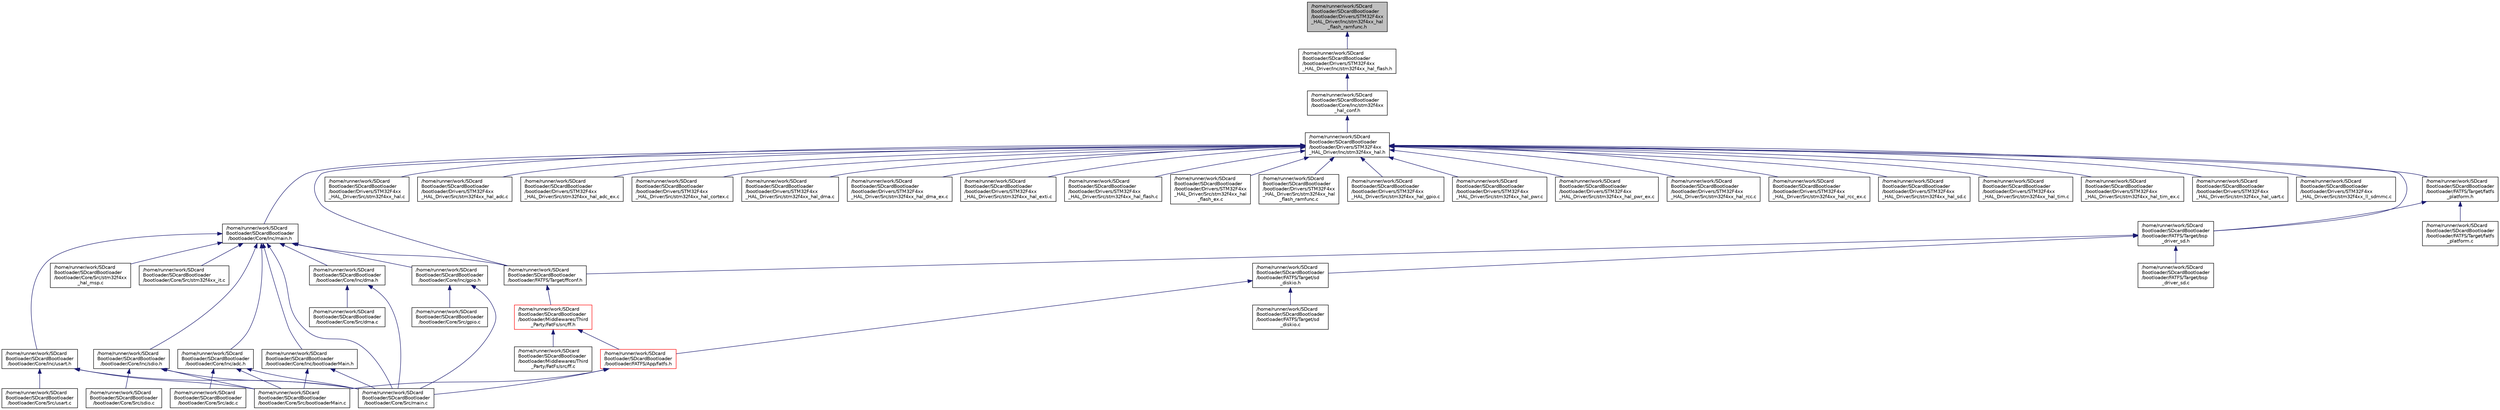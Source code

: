 digraph "/home/runner/work/SDcardBootloader/SDcardBootloader/bootloader/Drivers/STM32F4xx_HAL_Driver/Inc/stm32f4xx_hal_flash_ramfunc.h"
{
 // LATEX_PDF_SIZE
  edge [fontname="Helvetica",fontsize="10",labelfontname="Helvetica",labelfontsize="10"];
  node [fontname="Helvetica",fontsize="10",shape=record];
  Node1 [label="/home/runner/work/SDcard\lBootloader/SDcardBootloader\l/bootloader/Drivers/STM32F4xx\l_HAL_Driver/Inc/stm32f4xx_hal\l_flash_ramfunc.h",height=0.2,width=0.4,color="black", fillcolor="grey75", style="filled", fontcolor="black",tooltip="Header file of FLASH RAMFUNC driver."];
  Node1 -> Node2 [dir="back",color="midnightblue",fontsize="10",style="solid",fontname="Helvetica"];
  Node2 [label="/home/runner/work/SDcard\lBootloader/SDcardBootloader\l/bootloader/Drivers/STM32F4xx\l_HAL_Driver/Inc/stm32f4xx_hal_flash.h",height=0.2,width=0.4,color="black", fillcolor="white", style="filled",URL="$stm32f4xx__hal__flash_8h.html",tooltip="Header file of FLASH HAL module."];
  Node2 -> Node3 [dir="back",color="midnightblue",fontsize="10",style="solid",fontname="Helvetica"];
  Node3 [label="/home/runner/work/SDcard\lBootloader/SDcardBootloader\l/bootloader/Core/Inc/stm32f4xx\l_hal_conf.h",height=0.2,width=0.4,color="black", fillcolor="white", style="filled",URL="$stm32f4xx__hal__conf_8h.html",tooltip=" "];
  Node3 -> Node4 [dir="back",color="midnightblue",fontsize="10",style="solid",fontname="Helvetica"];
  Node4 [label="/home/runner/work/SDcard\lBootloader/SDcardBootloader\l/bootloader/Drivers/STM32F4xx\l_HAL_Driver/Inc/stm32f4xx_hal.h",height=0.2,width=0.4,color="black", fillcolor="white", style="filled",URL="$stm32f4xx__hal_8h.html",tooltip="This file contains all the functions prototypes for the HAL module driver."];
  Node4 -> Node5 [dir="back",color="midnightblue",fontsize="10",style="solid",fontname="Helvetica"];
  Node5 [label="/home/runner/work/SDcard\lBootloader/SDcardBootloader\l/bootloader/Core/Inc/main.h",height=0.2,width=0.4,color="black", fillcolor="white", style="filled",URL="$main_8h.html",tooltip=": Header for main.c file. This file contains the common defines of the application."];
  Node5 -> Node6 [dir="back",color="midnightblue",fontsize="10",style="solid",fontname="Helvetica"];
  Node6 [label="/home/runner/work/SDcard\lBootloader/SDcardBootloader\l/bootloader/Core/Inc/adc.h",height=0.2,width=0.4,color="black", fillcolor="white", style="filled",URL="$adc_8h.html",tooltip="This file contains all the function prototypes for the adc.c file."];
  Node6 -> Node7 [dir="back",color="midnightblue",fontsize="10",style="solid",fontname="Helvetica"];
  Node7 [label="/home/runner/work/SDcard\lBootloader/SDcardBootloader\l/bootloader/Core/Src/adc.c",height=0.2,width=0.4,color="black", fillcolor="white", style="filled",URL="$adc_8c.html",tooltip="This file provides code for the configuration of the ADC instances."];
  Node6 -> Node8 [dir="back",color="midnightblue",fontsize="10",style="solid",fontname="Helvetica"];
  Node8 [label="/home/runner/work/SDcard\lBootloader/SDcardBootloader\l/bootloader/Core/Src/bootloaderMain.c",height=0.2,width=0.4,color="black", fillcolor="white", style="filled",URL="$bootloader_main_8c.html",tooltip=" "];
  Node6 -> Node9 [dir="back",color="midnightblue",fontsize="10",style="solid",fontname="Helvetica"];
  Node9 [label="/home/runner/work/SDcard\lBootloader/SDcardBootloader\l/bootloader/Core/Src/main.c",height=0.2,width=0.4,color="black", fillcolor="white", style="filled",URL="$main_8c.html",tooltip=": Main program body"];
  Node5 -> Node10 [dir="back",color="midnightblue",fontsize="10",style="solid",fontname="Helvetica"];
  Node10 [label="/home/runner/work/SDcard\lBootloader/SDcardBootloader\l/bootloader/Core/Inc/bootloaderMain.h",height=0.2,width=0.4,color="black", fillcolor="white", style="filled",URL="$bootloader_main_8h.html",tooltip=" "];
  Node10 -> Node8 [dir="back",color="midnightblue",fontsize="10",style="solid",fontname="Helvetica"];
  Node10 -> Node9 [dir="back",color="midnightblue",fontsize="10",style="solid",fontname="Helvetica"];
  Node5 -> Node11 [dir="back",color="midnightblue",fontsize="10",style="solid",fontname="Helvetica"];
  Node11 [label="/home/runner/work/SDcard\lBootloader/SDcardBootloader\l/bootloader/Core/Inc/dma.h",height=0.2,width=0.4,color="black", fillcolor="white", style="filled",URL="$dma_8h.html",tooltip="This file contains all the function prototypes for the dma.c file."];
  Node11 -> Node12 [dir="back",color="midnightblue",fontsize="10",style="solid",fontname="Helvetica"];
  Node12 [label="/home/runner/work/SDcard\lBootloader/SDcardBootloader\l/bootloader/Core/Src/dma.c",height=0.2,width=0.4,color="black", fillcolor="white", style="filled",URL="$dma_8c.html",tooltip="This file provides code for the configuration of all the requested memory to memory DMA transfers."];
  Node11 -> Node9 [dir="back",color="midnightblue",fontsize="10",style="solid",fontname="Helvetica"];
  Node5 -> Node13 [dir="back",color="midnightblue",fontsize="10",style="solid",fontname="Helvetica"];
  Node13 [label="/home/runner/work/SDcard\lBootloader/SDcardBootloader\l/bootloader/Core/Inc/gpio.h",height=0.2,width=0.4,color="black", fillcolor="white", style="filled",URL="$gpio_8h.html",tooltip="This file contains all the function prototypes for the gpio.c file."];
  Node13 -> Node14 [dir="back",color="midnightblue",fontsize="10",style="solid",fontname="Helvetica"];
  Node14 [label="/home/runner/work/SDcard\lBootloader/SDcardBootloader\l/bootloader/Core/Src/gpio.c",height=0.2,width=0.4,color="black", fillcolor="white", style="filled",URL="$gpio_8c.html",tooltip="This file provides code for the configuration of all used GPIO pins."];
  Node13 -> Node9 [dir="back",color="midnightblue",fontsize="10",style="solid",fontname="Helvetica"];
  Node5 -> Node15 [dir="back",color="midnightblue",fontsize="10",style="solid",fontname="Helvetica"];
  Node15 [label="/home/runner/work/SDcard\lBootloader/SDcardBootloader\l/bootloader/Core/Inc/sdio.h",height=0.2,width=0.4,color="black", fillcolor="white", style="filled",URL="$sdio_8h.html",tooltip="This file contains all the function prototypes for the sdio.c file."];
  Node15 -> Node8 [dir="back",color="midnightblue",fontsize="10",style="solid",fontname="Helvetica"];
  Node15 -> Node9 [dir="back",color="midnightblue",fontsize="10",style="solid",fontname="Helvetica"];
  Node15 -> Node16 [dir="back",color="midnightblue",fontsize="10",style="solid",fontname="Helvetica"];
  Node16 [label="/home/runner/work/SDcard\lBootloader/SDcardBootloader\l/bootloader/Core/Src/sdio.c",height=0.2,width=0.4,color="black", fillcolor="white", style="filled",URL="$sdio_8c.html",tooltip="This file provides code for the configuration of the SDIO instances."];
  Node5 -> Node17 [dir="back",color="midnightblue",fontsize="10",style="solid",fontname="Helvetica"];
  Node17 [label="/home/runner/work/SDcard\lBootloader/SDcardBootloader\l/bootloader/Core/Inc/usart.h",height=0.2,width=0.4,color="black", fillcolor="white", style="filled",URL="$usart_8h.html",tooltip="This file contains all the function prototypes for the usart.c file."];
  Node17 -> Node8 [dir="back",color="midnightblue",fontsize="10",style="solid",fontname="Helvetica"];
  Node17 -> Node9 [dir="back",color="midnightblue",fontsize="10",style="solid",fontname="Helvetica"];
  Node17 -> Node18 [dir="back",color="midnightblue",fontsize="10",style="solid",fontname="Helvetica"];
  Node18 [label="/home/runner/work/SDcard\lBootloader/SDcardBootloader\l/bootloader/Core/Src/usart.c",height=0.2,width=0.4,color="black", fillcolor="white", style="filled",URL="$usart_8c.html",tooltip="This file provides code for the configuration of the USART instances."];
  Node5 -> Node9 [dir="back",color="midnightblue",fontsize="10",style="solid",fontname="Helvetica"];
  Node5 -> Node19 [dir="back",color="midnightblue",fontsize="10",style="solid",fontname="Helvetica"];
  Node19 [label="/home/runner/work/SDcard\lBootloader/SDcardBootloader\l/bootloader/Core/Src/stm32f4xx\l_hal_msp.c",height=0.2,width=0.4,color="black", fillcolor="white", style="filled",URL="$stm32f4xx__hal__msp_8c.html",tooltip="This file provides code for the MSP Initialization and de-Initialization codes."];
  Node5 -> Node20 [dir="back",color="midnightblue",fontsize="10",style="solid",fontname="Helvetica"];
  Node20 [label="/home/runner/work/SDcard\lBootloader/SDcardBootloader\l/bootloader/Core/Src/stm32f4xx_it.c",height=0.2,width=0.4,color="black", fillcolor="white", style="filled",URL="$stm32f4xx__it_8c.html",tooltip="Interrupt Service Routines."];
  Node5 -> Node21 [dir="back",color="midnightblue",fontsize="10",style="solid",fontname="Helvetica"];
  Node21 [label="/home/runner/work/SDcard\lBootloader/SDcardBootloader\l/bootloader/FATFS/Target/ffconf.h",height=0.2,width=0.4,color="black", fillcolor="white", style="filled",URL="$ffconf_8h.html",tooltip=" "];
  Node21 -> Node22 [dir="back",color="midnightblue",fontsize="10",style="solid",fontname="Helvetica"];
  Node22 [label="/home/runner/work/SDcard\lBootloader/SDcardBootloader\l/bootloader/Middlewares/Third\l_Party/FatFs/src/ff.h",height=0.2,width=0.4,color="red", fillcolor="white", style="filled",URL="$ff_8h.html",tooltip=" "];
  Node22 -> Node23 [dir="back",color="midnightblue",fontsize="10",style="solid",fontname="Helvetica"];
  Node23 [label="/home/runner/work/SDcard\lBootloader/SDcardBootloader\l/bootloader/FATFS/App/fatfs.h",height=0.2,width=0.4,color="red", fillcolor="white", style="filled",URL="$fatfs_8h.html",tooltip="Header for fatfs applications."];
  Node23 -> Node8 [dir="back",color="midnightblue",fontsize="10",style="solid",fontname="Helvetica"];
  Node23 -> Node9 [dir="back",color="midnightblue",fontsize="10",style="solid",fontname="Helvetica"];
  Node22 -> Node25 [dir="back",color="midnightblue",fontsize="10",style="solid",fontname="Helvetica"];
  Node25 [label="/home/runner/work/SDcard\lBootloader/SDcardBootloader\l/bootloader/Middlewares/Third\l_Party/FatFs/src/ff.c",height=0.2,width=0.4,color="black", fillcolor="white", style="filled",URL="$ff_8c.html",tooltip=" "];
  Node4 -> Node32 [dir="back",color="midnightblue",fontsize="10",style="solid",fontname="Helvetica"];
  Node32 [label="/home/runner/work/SDcard\lBootloader/SDcardBootloader\l/bootloader/Drivers/STM32F4xx\l_HAL_Driver/Src/stm32f4xx_hal.c",height=0.2,width=0.4,color="black", fillcolor="white", style="filled",URL="$stm32f4xx__hal_8c.html",tooltip="HAL module driver. This is the common part of the HAL initialization."];
  Node4 -> Node33 [dir="back",color="midnightblue",fontsize="10",style="solid",fontname="Helvetica"];
  Node33 [label="/home/runner/work/SDcard\lBootloader/SDcardBootloader\l/bootloader/Drivers/STM32F4xx\l_HAL_Driver/Src/stm32f4xx_hal_adc.c",height=0.2,width=0.4,color="black", fillcolor="white", style="filled",URL="$stm32f4xx__hal__adc_8c.html",tooltip="This file provides firmware functions to manage the following functionalities of the Analog to Digita..."];
  Node4 -> Node34 [dir="back",color="midnightblue",fontsize="10",style="solid",fontname="Helvetica"];
  Node34 [label="/home/runner/work/SDcard\lBootloader/SDcardBootloader\l/bootloader/Drivers/STM32F4xx\l_HAL_Driver/Src/stm32f4xx_hal_adc_ex.c",height=0.2,width=0.4,color="black", fillcolor="white", style="filled",URL="$stm32f4xx__hal__adc__ex_8c.html",tooltip="This file provides firmware functions to manage the following functionalities of the ADC extension pe..."];
  Node4 -> Node35 [dir="back",color="midnightblue",fontsize="10",style="solid",fontname="Helvetica"];
  Node35 [label="/home/runner/work/SDcard\lBootloader/SDcardBootloader\l/bootloader/Drivers/STM32F4xx\l_HAL_Driver/Src/stm32f4xx_hal_cortex.c",height=0.2,width=0.4,color="black", fillcolor="white", style="filled",URL="$stm32f4xx__hal__cortex_8c.html",tooltip="CORTEX HAL module driver. This file provides firmware functions to manage the following functionaliti..."];
  Node4 -> Node36 [dir="back",color="midnightblue",fontsize="10",style="solid",fontname="Helvetica"];
  Node36 [label="/home/runner/work/SDcard\lBootloader/SDcardBootloader\l/bootloader/Drivers/STM32F4xx\l_HAL_Driver/Src/stm32f4xx_hal_dma.c",height=0.2,width=0.4,color="black", fillcolor="white", style="filled",URL="$stm32f4xx__hal__dma_8c.html",tooltip="DMA HAL module driver."];
  Node4 -> Node37 [dir="back",color="midnightblue",fontsize="10",style="solid",fontname="Helvetica"];
  Node37 [label="/home/runner/work/SDcard\lBootloader/SDcardBootloader\l/bootloader/Drivers/STM32F4xx\l_HAL_Driver/Src/stm32f4xx_hal_dma_ex.c",height=0.2,width=0.4,color="black", fillcolor="white", style="filled",URL="$stm32f4xx__hal__dma__ex_8c.html",tooltip="DMA Extension HAL module driver This file provides firmware functions to manage the following functio..."];
  Node4 -> Node38 [dir="back",color="midnightblue",fontsize="10",style="solid",fontname="Helvetica"];
  Node38 [label="/home/runner/work/SDcard\lBootloader/SDcardBootloader\l/bootloader/Drivers/STM32F4xx\l_HAL_Driver/Src/stm32f4xx_hal_exti.c",height=0.2,width=0.4,color="black", fillcolor="white", style="filled",URL="$stm32f4xx__hal__exti_8c.html",tooltip="EXTI HAL module driver. This file provides firmware functions to manage the following functionalities..."];
  Node4 -> Node39 [dir="back",color="midnightblue",fontsize="10",style="solid",fontname="Helvetica"];
  Node39 [label="/home/runner/work/SDcard\lBootloader/SDcardBootloader\l/bootloader/Drivers/STM32F4xx\l_HAL_Driver/Src/stm32f4xx_hal_flash.c",height=0.2,width=0.4,color="black", fillcolor="white", style="filled",URL="$stm32f4xx__hal__flash_8c.html",tooltip="FLASH HAL module driver. This file provides firmware functions to manage the following functionalitie..."];
  Node4 -> Node40 [dir="back",color="midnightblue",fontsize="10",style="solid",fontname="Helvetica"];
  Node40 [label="/home/runner/work/SDcard\lBootloader/SDcardBootloader\l/bootloader/Drivers/STM32F4xx\l_HAL_Driver/Src/stm32f4xx_hal\l_flash_ex.c",height=0.2,width=0.4,color="black", fillcolor="white", style="filled",URL="$stm32f4xx__hal__flash__ex_8c.html",tooltip="Extended FLASH HAL module driver. This file provides firmware functions to manage the following funct..."];
  Node4 -> Node41 [dir="back",color="midnightblue",fontsize="10",style="solid",fontname="Helvetica"];
  Node41 [label="/home/runner/work/SDcard\lBootloader/SDcardBootloader\l/bootloader/Drivers/STM32F4xx\l_HAL_Driver/Src/stm32f4xx_hal\l_flash_ramfunc.c",height=0.2,width=0.4,color="black", fillcolor="white", style="filled",URL="$stm32f4xx__hal__flash__ramfunc_8c.html",tooltip="FLASH RAMFUNC module driver. This file provides a FLASH firmware functions which should be executed f..."];
  Node4 -> Node42 [dir="back",color="midnightblue",fontsize="10",style="solid",fontname="Helvetica"];
  Node42 [label="/home/runner/work/SDcard\lBootloader/SDcardBootloader\l/bootloader/Drivers/STM32F4xx\l_HAL_Driver/Src/stm32f4xx_hal_gpio.c",height=0.2,width=0.4,color="black", fillcolor="white", style="filled",URL="$stm32f4xx__hal__gpio_8c.html",tooltip="GPIO HAL module driver. This file provides firmware functions to manage the following functionalities..."];
  Node4 -> Node43 [dir="back",color="midnightblue",fontsize="10",style="solid",fontname="Helvetica"];
  Node43 [label="/home/runner/work/SDcard\lBootloader/SDcardBootloader\l/bootloader/Drivers/STM32F4xx\l_HAL_Driver/Src/stm32f4xx_hal_pwr.c",height=0.2,width=0.4,color="black", fillcolor="white", style="filled",URL="$stm32f4xx__hal__pwr_8c.html",tooltip="PWR HAL module driver. This file provides firmware functions to manage the following functionalities ..."];
  Node4 -> Node44 [dir="back",color="midnightblue",fontsize="10",style="solid",fontname="Helvetica"];
  Node44 [label="/home/runner/work/SDcard\lBootloader/SDcardBootloader\l/bootloader/Drivers/STM32F4xx\l_HAL_Driver/Src/stm32f4xx_hal_pwr_ex.c",height=0.2,width=0.4,color="black", fillcolor="white", style="filled",URL="$stm32f4xx__hal__pwr__ex_8c.html",tooltip="Extended PWR HAL module driver. This file provides firmware functions to manage the following functio..."];
  Node4 -> Node45 [dir="back",color="midnightblue",fontsize="10",style="solid",fontname="Helvetica"];
  Node45 [label="/home/runner/work/SDcard\lBootloader/SDcardBootloader\l/bootloader/Drivers/STM32F4xx\l_HAL_Driver/Src/stm32f4xx_hal_rcc.c",height=0.2,width=0.4,color="black", fillcolor="white", style="filled",URL="$stm32f4xx__hal__rcc_8c.html",tooltip="RCC HAL module driver. This file provides firmware functions to manage the following functionalities ..."];
  Node4 -> Node46 [dir="back",color="midnightblue",fontsize="10",style="solid",fontname="Helvetica"];
  Node46 [label="/home/runner/work/SDcard\lBootloader/SDcardBootloader\l/bootloader/Drivers/STM32F4xx\l_HAL_Driver/Src/stm32f4xx_hal_rcc_ex.c",height=0.2,width=0.4,color="black", fillcolor="white", style="filled",URL="$stm32f4xx__hal__rcc__ex_8c.html",tooltip="Extension RCC HAL module driver. This file provides firmware functions to manage the following functi..."];
  Node4 -> Node47 [dir="back",color="midnightblue",fontsize="10",style="solid",fontname="Helvetica"];
  Node47 [label="/home/runner/work/SDcard\lBootloader/SDcardBootloader\l/bootloader/Drivers/STM32F4xx\l_HAL_Driver/Src/stm32f4xx_hal_sd.c",height=0.2,width=0.4,color="black", fillcolor="white", style="filled",URL="$stm32f4xx__hal__sd_8c.html",tooltip="SD card HAL module driver. This file provides firmware functions to manage the following functionalit..."];
  Node4 -> Node48 [dir="back",color="midnightblue",fontsize="10",style="solid",fontname="Helvetica"];
  Node48 [label="/home/runner/work/SDcard\lBootloader/SDcardBootloader\l/bootloader/Drivers/STM32F4xx\l_HAL_Driver/Src/stm32f4xx_hal_tim.c",height=0.2,width=0.4,color="black", fillcolor="white", style="filled",URL="$stm32f4xx__hal__tim_8c.html",tooltip="TIM HAL module driver. This file provides firmware functions to manage the following functionalities ..."];
  Node4 -> Node49 [dir="back",color="midnightblue",fontsize="10",style="solid",fontname="Helvetica"];
  Node49 [label="/home/runner/work/SDcard\lBootloader/SDcardBootloader\l/bootloader/Drivers/STM32F4xx\l_HAL_Driver/Src/stm32f4xx_hal_tim_ex.c",height=0.2,width=0.4,color="black", fillcolor="white", style="filled",URL="$stm32f4xx__hal__tim__ex_8c.html",tooltip="TIM HAL module driver. This file provides firmware functions to manage the following functionalities ..."];
  Node4 -> Node50 [dir="back",color="midnightblue",fontsize="10",style="solid",fontname="Helvetica"];
  Node50 [label="/home/runner/work/SDcard\lBootloader/SDcardBootloader\l/bootloader/Drivers/STM32F4xx\l_HAL_Driver/Src/stm32f4xx_hal_uart.c",height=0.2,width=0.4,color="black", fillcolor="white", style="filled",URL="$stm32f4xx__hal__uart_8c.html",tooltip="UART HAL module driver. This file provides firmware functions to manage the following functionalities..."];
  Node4 -> Node51 [dir="back",color="midnightblue",fontsize="10",style="solid",fontname="Helvetica"];
  Node51 [label="/home/runner/work/SDcard\lBootloader/SDcardBootloader\l/bootloader/Drivers/STM32F4xx\l_HAL_Driver/Src/stm32f4xx_ll_sdmmc.c",height=0.2,width=0.4,color="black", fillcolor="white", style="filled",URL="$stm32f4xx__ll__sdmmc_8c.html",tooltip="SDMMC Low Layer HAL module driver."];
  Node4 -> Node52 [dir="back",color="midnightblue",fontsize="10",style="solid",fontname="Helvetica"];
  Node52 [label="/home/runner/work/SDcard\lBootloader/SDcardBootloader\l/bootloader/FATFS/Target/bsp\l_driver_sd.h",height=0.2,width=0.4,color="black", fillcolor="white", style="filled",URL="$bsp__driver__sd_8h.html",tooltip="This file contains the common defines and functions prototypes for the bsp_driver_sd...."];
  Node52 -> Node53 [dir="back",color="midnightblue",fontsize="10",style="solid",fontname="Helvetica"];
  Node53 [label="/home/runner/work/SDcard\lBootloader/SDcardBootloader\l/bootloader/FATFS/Target/bsp\l_driver_sd.c",height=0.2,width=0.4,color="black", fillcolor="white", style="filled",URL="$bsp__driver__sd_8c.html",tooltip="This file includes a generic uSD card driver. To be completed by the user according to the board used..."];
  Node52 -> Node21 [dir="back",color="midnightblue",fontsize="10",style="solid",fontname="Helvetica"];
  Node52 -> Node54 [dir="back",color="midnightblue",fontsize="10",style="solid",fontname="Helvetica"];
  Node54 [label="/home/runner/work/SDcard\lBootloader/SDcardBootloader\l/bootloader/FATFS/Target/sd\l_diskio.h",height=0.2,width=0.4,color="black", fillcolor="white", style="filled",URL="$sd__diskio_8h.html",tooltip="Header for sd_diskio.c module."];
  Node54 -> Node23 [dir="back",color="midnightblue",fontsize="10",style="solid",fontname="Helvetica"];
  Node54 -> Node27 [dir="back",color="midnightblue",fontsize="10",style="solid",fontname="Helvetica"];
  Node27 [label="/home/runner/work/SDcard\lBootloader/SDcardBootloader\l/bootloader/FATFS/Target/sd\l_diskio.c",height=0.2,width=0.4,color="black", fillcolor="white", style="filled",URL="$sd__diskio_8c.html",tooltip="SD Disk I/O driver."];
  Node4 -> Node55 [dir="back",color="midnightblue",fontsize="10",style="solid",fontname="Helvetica"];
  Node55 [label="/home/runner/work/SDcard\lBootloader/SDcardBootloader\l/bootloader/FATFS/Target/fatfs\l_platform.h",height=0.2,width=0.4,color="black", fillcolor="white", style="filled",URL="$fatfs__platform_8h.html",tooltip=": fatfs_platform header file"];
  Node55 -> Node52 [dir="back",color="midnightblue",fontsize="10",style="solid",fontname="Helvetica"];
  Node55 -> Node56 [dir="back",color="midnightblue",fontsize="10",style="solid",fontname="Helvetica"];
  Node56 [label="/home/runner/work/SDcard\lBootloader/SDcardBootloader\l/bootloader/FATFS/Target/fatfs\l_platform.c",height=0.2,width=0.4,color="black", fillcolor="white", style="filled",URL="$fatfs__platform_8c.html",tooltip=": fatfs_platform source file"];
  Node4 -> Node21 [dir="back",color="midnightblue",fontsize="10",style="solid",fontname="Helvetica"];
}
